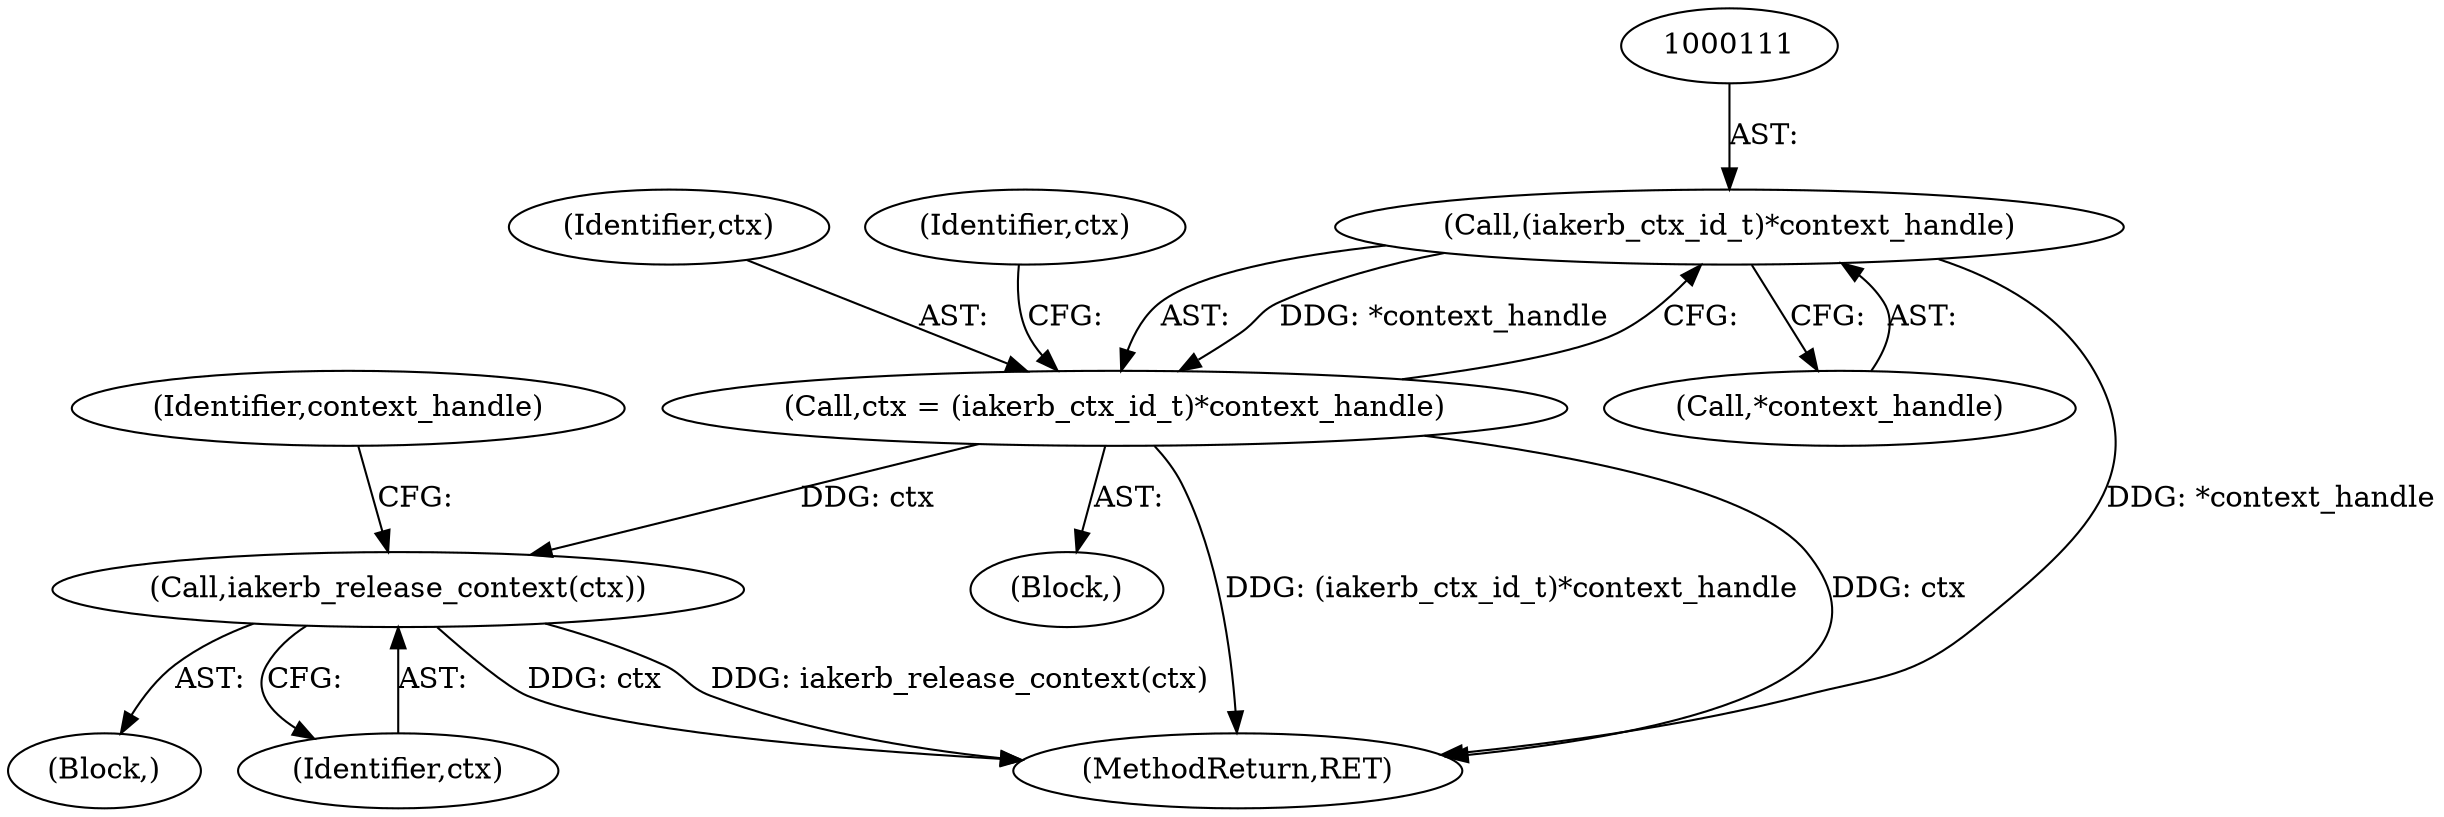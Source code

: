 digraph "0_krb5_3db8dfec1ef50ddd78d6ba9503185995876a39fd@pointer" {
"1000110" [label="(Call,(iakerb_ctx_id_t)*context_handle)"];
"1000108" [label="(Call,ctx = (iakerb_ctx_id_t)*context_handle)"];
"1000137" [label="(Call,iakerb_release_context(ctx))"];
"1000110" [label="(Call,(iakerb_ctx_id_t)*context_handle)"];
"1000105" [label="(Block,)"];
"1000109" [label="(Identifier,ctx)"];
"1000136" [label="(Block,)"];
"1000112" [label="(Call,*context_handle)"];
"1000108" [label="(Call,ctx = (iakerb_ctx_id_t)*context_handle)"];
"1000138" [label="(Identifier,ctx)"];
"1000141" [label="(Identifier,context_handle)"];
"1000117" [label="(Identifier,ctx)"];
"1000137" [label="(Call,iakerb_release_context(ctx))"];
"1000145" [label="(MethodReturn,RET)"];
"1000110" -> "1000108"  [label="AST: "];
"1000110" -> "1000112"  [label="CFG: "];
"1000111" -> "1000110"  [label="AST: "];
"1000112" -> "1000110"  [label="AST: "];
"1000108" -> "1000110"  [label="CFG: "];
"1000110" -> "1000145"  [label="DDG: *context_handle"];
"1000110" -> "1000108"  [label="DDG: *context_handle"];
"1000108" -> "1000105"  [label="AST: "];
"1000109" -> "1000108"  [label="AST: "];
"1000117" -> "1000108"  [label="CFG: "];
"1000108" -> "1000145"  [label="DDG: (iakerb_ctx_id_t)*context_handle"];
"1000108" -> "1000145"  [label="DDG: ctx"];
"1000108" -> "1000137"  [label="DDG: ctx"];
"1000137" -> "1000136"  [label="AST: "];
"1000137" -> "1000138"  [label="CFG: "];
"1000138" -> "1000137"  [label="AST: "];
"1000141" -> "1000137"  [label="CFG: "];
"1000137" -> "1000145"  [label="DDG: ctx"];
"1000137" -> "1000145"  [label="DDG: iakerb_release_context(ctx)"];
}
